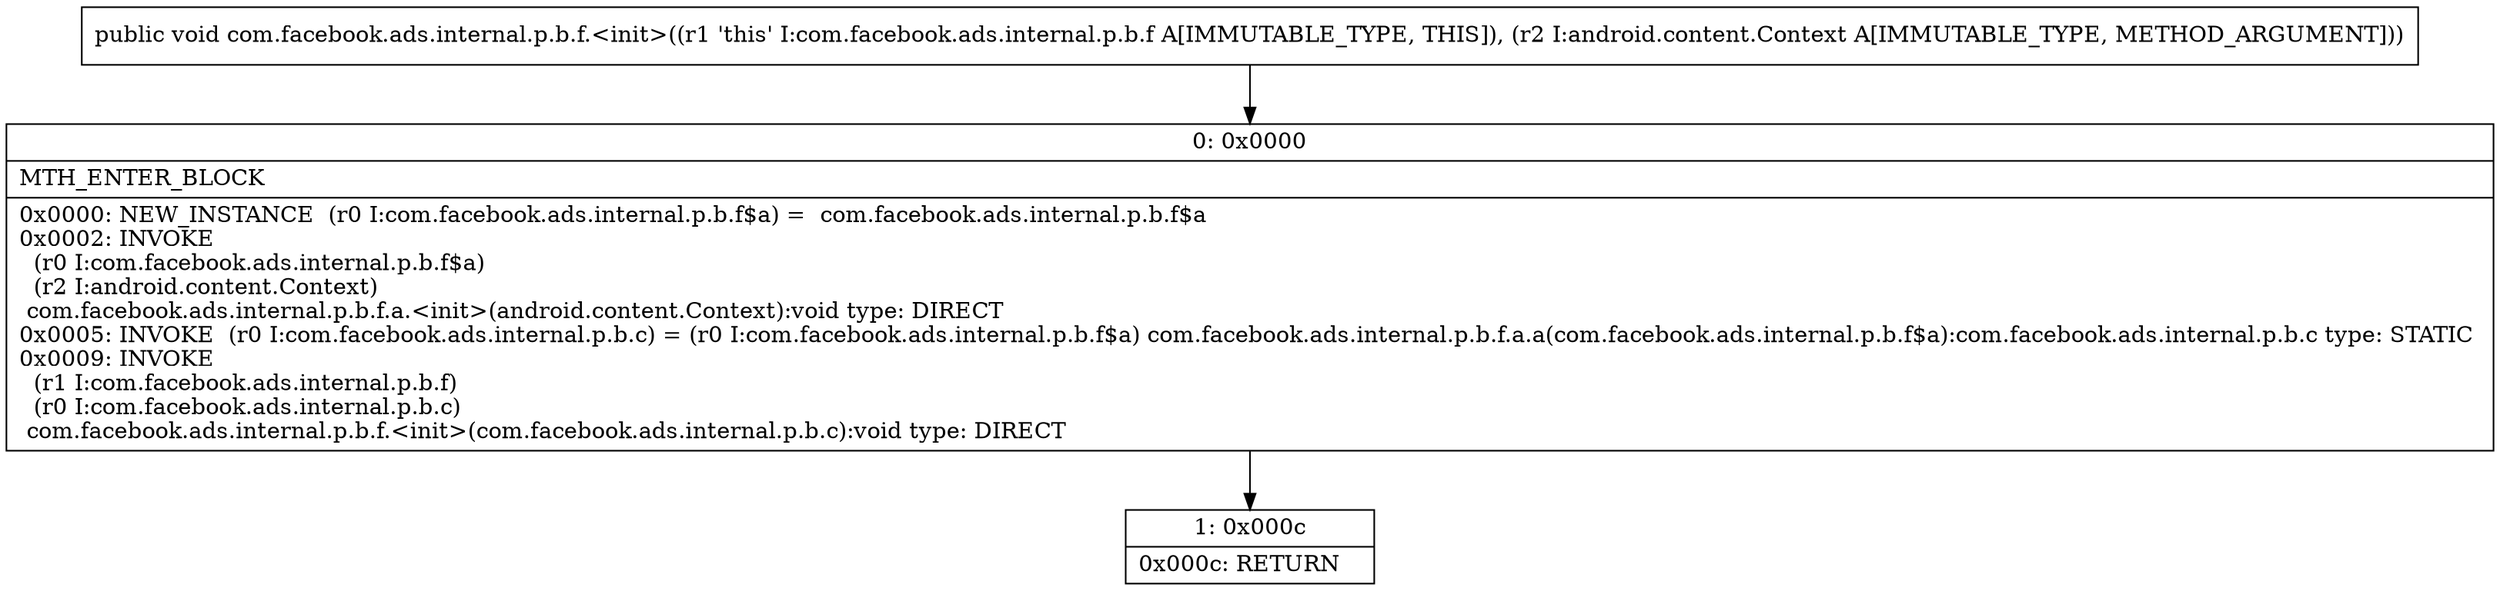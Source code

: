 digraph "CFG forcom.facebook.ads.internal.p.b.f.\<init\>(Landroid\/content\/Context;)V" {
Node_0 [shape=record,label="{0\:\ 0x0000|MTH_ENTER_BLOCK\l|0x0000: NEW_INSTANCE  (r0 I:com.facebook.ads.internal.p.b.f$a) =  com.facebook.ads.internal.p.b.f$a \l0x0002: INVOKE  \l  (r0 I:com.facebook.ads.internal.p.b.f$a)\l  (r2 I:android.content.Context)\l com.facebook.ads.internal.p.b.f.a.\<init\>(android.content.Context):void type: DIRECT \l0x0005: INVOKE  (r0 I:com.facebook.ads.internal.p.b.c) = (r0 I:com.facebook.ads.internal.p.b.f$a) com.facebook.ads.internal.p.b.f.a.a(com.facebook.ads.internal.p.b.f$a):com.facebook.ads.internal.p.b.c type: STATIC \l0x0009: INVOKE  \l  (r1 I:com.facebook.ads.internal.p.b.f)\l  (r0 I:com.facebook.ads.internal.p.b.c)\l com.facebook.ads.internal.p.b.f.\<init\>(com.facebook.ads.internal.p.b.c):void type: DIRECT \l}"];
Node_1 [shape=record,label="{1\:\ 0x000c|0x000c: RETURN   \l}"];
MethodNode[shape=record,label="{public void com.facebook.ads.internal.p.b.f.\<init\>((r1 'this' I:com.facebook.ads.internal.p.b.f A[IMMUTABLE_TYPE, THIS]), (r2 I:android.content.Context A[IMMUTABLE_TYPE, METHOD_ARGUMENT])) }"];
MethodNode -> Node_0;
Node_0 -> Node_1;
}

